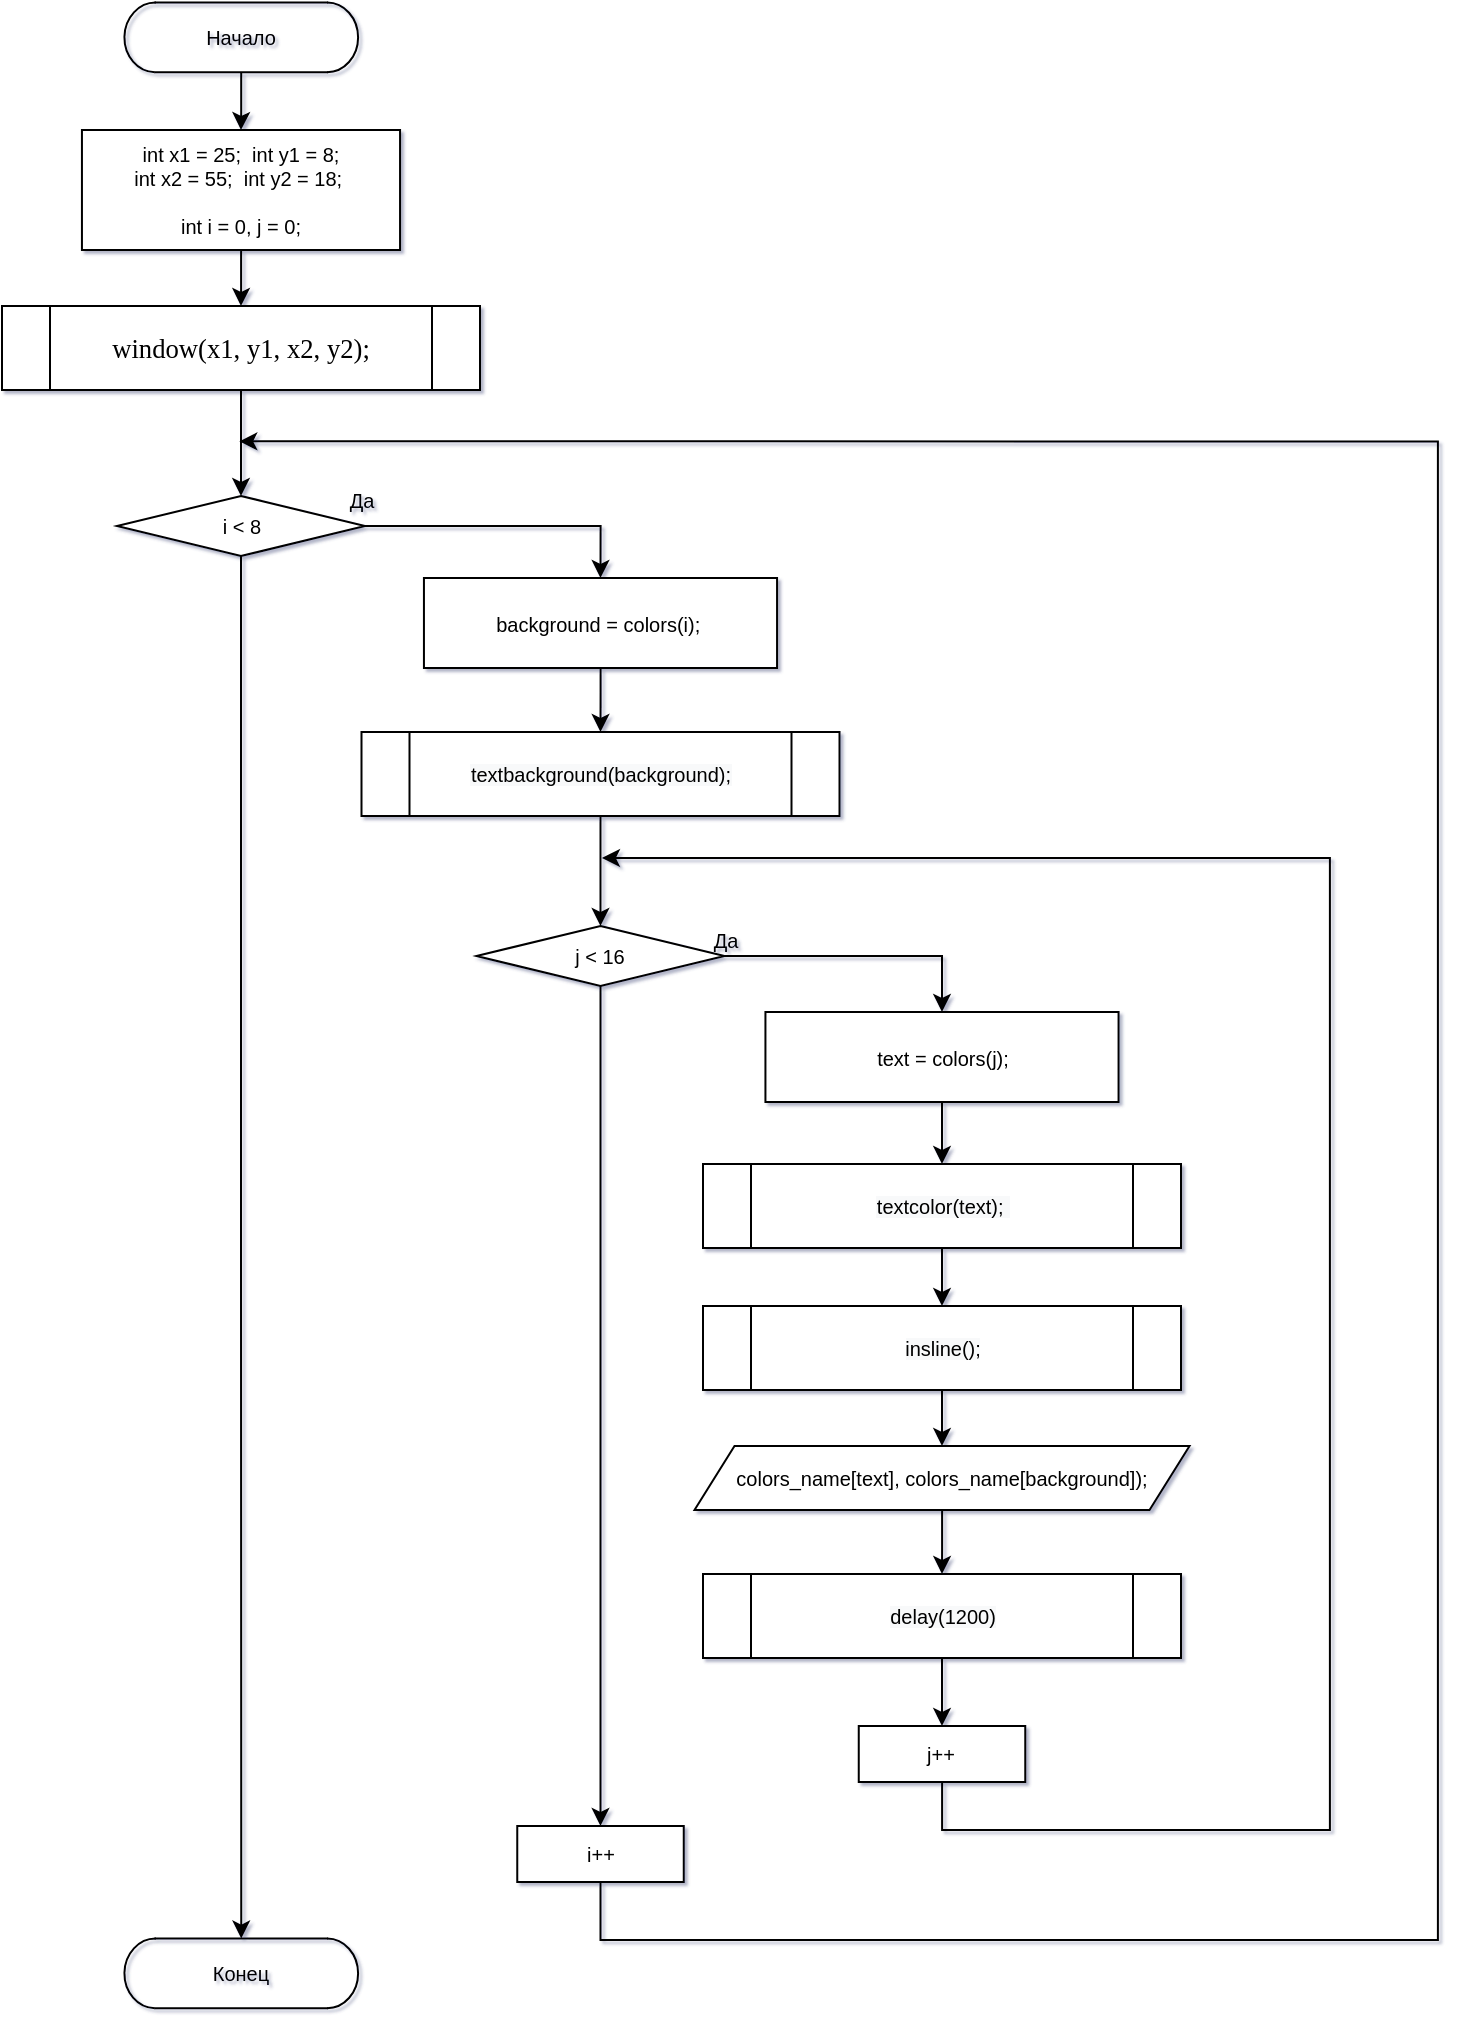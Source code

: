 <mxfile version="13.7.9" type="device"><diagram id="0DTteUPfKCmF6ZdmUh_R" name="Page-1"><mxGraphModel dx="1588" dy="822" grid="0" gridSize="10" guides="1" tooltips="1" connect="1" arrows="1" fold="1" page="1" pageScale="1" pageWidth="827" pageHeight="1169" math="0" shadow="1"><root><mxCell id="0"/><mxCell id="1" parent="0"/><mxCell id="zl488S9B5kpi-l80D35u-176" style="edgeStyle=orthogonalEdgeStyle;rounded=0;sketch=0;orthogonalLoop=1;jettySize=auto;html=1;entryX=0.5;entryY=0;entryDx=0;entryDy=0;shadow=0;endArrow=none;" parent="1" edge="1"><mxGeometry relative="1" as="geometry"><mxPoint x="374" y="1857.38" as="sourcePoint"/></mxGeometry></mxCell><mxCell id="pWyS_7PdkaVKd7LZLfIe-5" style="edgeStyle=orthogonalEdgeStyle;rounded=0;orthogonalLoop=1;jettySize=auto;html=1;entryX=0.5;entryY=0;entryDx=0;entryDy=0;endArrow=none;endFill=0;" parent="1" edge="1"><mxGeometry relative="1" as="geometry"><mxPoint x="526.92" y="4485" as="sourcePoint"/></mxGeometry></mxCell><mxCell id="vOtyQejZ2BpMLUY1EMYe-66" value="Конец" style="group;fontSize=10;align=center;verticalAlign=middle;" parent="1" vertex="1" connectable="0"><mxGeometry x="115.94" y="1051" width="117.11" height="35.38" as="geometry"/></mxCell><mxCell id="vOtyQejZ2BpMLUY1EMYe-67" value="" style="verticalLabelPosition=bottom;verticalAlign=middle;html=1;shape=mxgraph.basic.arc;startAngle=0;endAngle=0.5;shadow=0;gradientColor=none;fontSize=10;fontColor=#000000;align=center;" parent="vOtyQejZ2BpMLUY1EMYe-66" vertex="1"><mxGeometry x="86.114" y="0.29" width="30.996" height="34.799" as="geometry"/></mxCell><mxCell id="vOtyQejZ2BpMLUY1EMYe-68" value="" style="shape=partialRectangle;whiteSpace=wrap;html=1;left=0;right=0;fillColor=none;shadow=0;fontSize=10;fontColor=#000000;align=center;verticalAlign=middle;" parent="vOtyQejZ2BpMLUY1EMYe-66" vertex="1"><mxGeometry x="15.776" y="0.29" width="85.836" height="34.799" as="geometry"/></mxCell><mxCell id="vOtyQejZ2BpMLUY1EMYe-69" value="" style="verticalLabelPosition=bottom;verticalAlign=middle;html=1;shape=mxgraph.basic.arc;startAngle=0;endAngle=0.5;shadow=0;gradientColor=none;fontSize=10;fontColor=#000000;rotation=-179;align=center;" parent="vOtyQejZ2BpMLUY1EMYe-66" vertex="1"><mxGeometry x="0.278" y="0.29" width="30.996" height="34.799" as="geometry"/></mxCell><mxCell id="JJxcyFouEvptobeiT7WV-11" style="edgeStyle=orthogonalEdgeStyle;rounded=0;orthogonalLoop=1;jettySize=auto;html=1;entryX=0.5;entryY=0;entryDx=0;entryDy=0;" edge="1" parent="1" source="JJxcyFouEvptobeiT7WV-2" target="JJxcyFouEvptobeiT7WV-10"><mxGeometry relative="1" as="geometry"/></mxCell><mxCell id="JJxcyFouEvptobeiT7WV-2" value="&lt;p class=&quot;MsoNormal&quot; style=&quot;background: white&quot;&gt;&lt;span lang=&quot;EN-US&quot; style=&quot;font-size: 10pt ; font-family: &amp;#34;consolas&amp;#34;&quot;&gt;window(x1, y1, x2, y2);&lt;/span&gt;&lt;/p&gt;" style="shape=process;whiteSpace=wrap;html=1;backgroundOutline=1;fontSize=10;" vertex="1" parent="1"><mxGeometry x="55.0" y="235" width="239" height="42" as="geometry"/></mxCell><mxCell id="JJxcyFouEvptobeiT7WV-3" value="Начало" style="group;fontSize=10;align=center;verticalAlign=middle;" vertex="1" connectable="0" parent="1"><mxGeometry x="115.94" y="83" width="117.11" height="35.38" as="geometry"/></mxCell><mxCell id="JJxcyFouEvptobeiT7WV-4" value="" style="verticalLabelPosition=bottom;verticalAlign=middle;html=1;shape=mxgraph.basic.arc;startAngle=0;endAngle=0.5;shadow=0;gradientColor=none;fontSize=10;fontColor=#000000;align=center;" vertex="1" parent="JJxcyFouEvptobeiT7WV-3"><mxGeometry x="86.114" y="0.29" width="30.996" height="34.799" as="geometry"/></mxCell><mxCell id="JJxcyFouEvptobeiT7WV-5" value="" style="shape=partialRectangle;whiteSpace=wrap;html=1;left=0;right=0;fillColor=none;shadow=0;fontSize=10;fontColor=#000000;align=center;verticalAlign=middle;" vertex="1" parent="JJxcyFouEvptobeiT7WV-3"><mxGeometry x="15.776" y="0.29" width="85.836" height="34.799" as="geometry"/></mxCell><mxCell id="JJxcyFouEvptobeiT7WV-6" value="" style="verticalLabelPosition=bottom;verticalAlign=middle;html=1;shape=mxgraph.basic.arc;startAngle=0;endAngle=0.5;shadow=0;gradientColor=none;fontSize=10;fontColor=#000000;rotation=-179;align=center;" vertex="1" parent="JJxcyFouEvptobeiT7WV-3"><mxGeometry x="0.278" y="0.29" width="30.996" height="34.799" as="geometry"/></mxCell><mxCell id="JJxcyFouEvptobeiT7WV-9" style="edgeStyle=orthogonalEdgeStyle;rounded=0;orthogonalLoop=1;jettySize=auto;html=1;entryX=0.5;entryY=0;entryDx=0;entryDy=0;" edge="1" parent="1" source="JJxcyFouEvptobeiT7WV-7" target="JJxcyFouEvptobeiT7WV-2"><mxGeometry relative="1" as="geometry"/></mxCell><mxCell id="JJxcyFouEvptobeiT7WV-7" value="int x1 = 25;&amp;nbsp; int y1 = 8; &lt;br&gt;int x2 = 55;&amp;nbsp; int y2 = 18;&amp;nbsp;&lt;br&gt;&lt;br&gt;int i = 0, j = 0;" style="rounded=0;whiteSpace=wrap;html=1;fontSize=10;align=center;verticalAlign=middle;" vertex="1" parent="1"><mxGeometry x="94.97" y="147" width="159.06" height="60" as="geometry"/></mxCell><mxCell id="JJxcyFouEvptobeiT7WV-8" style="edgeStyle=orthogonalEdgeStyle;rounded=0;orthogonalLoop=1;jettySize=auto;html=1;entryX=0.5;entryY=0;entryDx=0;entryDy=0;" edge="1" parent="1" source="JJxcyFouEvptobeiT7WV-5" target="JJxcyFouEvptobeiT7WV-7"><mxGeometry relative="1" as="geometry"/></mxCell><mxCell id="JJxcyFouEvptobeiT7WV-13" style="edgeStyle=orthogonalEdgeStyle;rounded=0;orthogonalLoop=1;jettySize=auto;html=1;entryX=0.5;entryY=0;entryDx=0;entryDy=0;" edge="1" parent="1" source="JJxcyFouEvptobeiT7WV-10" target="JJxcyFouEvptobeiT7WV-12"><mxGeometry relative="1" as="geometry"/></mxCell><mxCell id="JJxcyFouEvptobeiT7WV-39" style="edgeStyle=orthogonalEdgeStyle;rounded=0;orthogonalLoop=1;jettySize=auto;html=1;entryX=0.5;entryY=0;entryDx=0;entryDy=0;" edge="1" parent="1" source="JJxcyFouEvptobeiT7WV-10" target="vOtyQejZ2BpMLUY1EMYe-68"><mxGeometry relative="1" as="geometry"/></mxCell><mxCell id="JJxcyFouEvptobeiT7WV-10" value="i &amp;lt; 8" style="rhombus;whiteSpace=wrap;html=1;fontSize=10;align=center;verticalAlign=middle;" vertex="1" parent="1"><mxGeometry x="112.5" y="330" width="124" height="30" as="geometry"/></mxCell><mxCell id="JJxcyFouEvptobeiT7WV-23" style="edgeStyle=orthogonalEdgeStyle;rounded=0;orthogonalLoop=1;jettySize=auto;html=1;entryX=0.5;entryY=0;entryDx=0;entryDy=0;" edge="1" parent="1" source="JJxcyFouEvptobeiT7WV-12" target="JJxcyFouEvptobeiT7WV-21"><mxGeometry relative="1" as="geometry"/></mxCell><mxCell id="JJxcyFouEvptobeiT7WV-12" value="background = colors(i);&amp;nbsp;" style="rounded=0;whiteSpace=wrap;html=1;fontSize=10;align=center;verticalAlign=middle;" vertex="1" parent="1"><mxGeometry x="265.97" y="371" width="176.56" height="45" as="geometry"/></mxCell><mxCell id="JJxcyFouEvptobeiT7WV-20" style="edgeStyle=orthogonalEdgeStyle;rounded=0;orthogonalLoop=1;jettySize=auto;html=1;entryX=0.5;entryY=0;entryDx=0;entryDy=0;" edge="1" parent="1" source="JJxcyFouEvptobeiT7WV-14" target="JJxcyFouEvptobeiT7WV-16"><mxGeometry relative="1" as="geometry"/></mxCell><mxCell id="JJxcyFouEvptobeiT7WV-36" style="edgeStyle=orthogonalEdgeStyle;rounded=0;orthogonalLoop=1;jettySize=auto;html=1;entryX=0.5;entryY=0;entryDx=0;entryDy=0;" edge="1" parent="1" source="JJxcyFouEvptobeiT7WV-14" target="JJxcyFouEvptobeiT7WV-34"><mxGeometry relative="1" as="geometry"><mxPoint x="354.25" y="991.833" as="targetPoint"/></mxGeometry></mxCell><mxCell id="JJxcyFouEvptobeiT7WV-14" value="j &amp;lt; 16" style="rhombus;whiteSpace=wrap;html=1;fontSize=10;align=center;verticalAlign=middle;" vertex="1" parent="1"><mxGeometry x="292.25" y="545" width="124" height="30" as="geometry"/></mxCell><mxCell id="JJxcyFouEvptobeiT7WV-26" style="edgeStyle=orthogonalEdgeStyle;rounded=0;orthogonalLoop=1;jettySize=auto;html=1;entryX=0.5;entryY=0;entryDx=0;entryDy=0;" edge="1" parent="1" source="JJxcyFouEvptobeiT7WV-16" target="JJxcyFouEvptobeiT7WV-25"><mxGeometry relative="1" as="geometry"/></mxCell><mxCell id="JJxcyFouEvptobeiT7WV-16" value="text = colors(j);" style="rounded=0;whiteSpace=wrap;html=1;fontSize=10;align=center;verticalAlign=middle;" vertex="1" parent="1"><mxGeometry x="436.72" y="588" width="176.56" height="45" as="geometry"/></mxCell><mxCell id="JJxcyFouEvptobeiT7WV-31" style="edgeStyle=orthogonalEdgeStyle;rounded=0;orthogonalLoop=1;jettySize=auto;html=1;entryX=0.5;entryY=0;entryDx=0;entryDy=0;" edge="1" parent="1" source="JJxcyFouEvptobeiT7WV-17" target="JJxcyFouEvptobeiT7WV-29"><mxGeometry relative="1" as="geometry"/></mxCell><mxCell id="JJxcyFouEvptobeiT7WV-17" value="colors_name[text], colors_name[background]);" style="shape=parallelogram;perimeter=parallelogramPerimeter;whiteSpace=wrap;html=1;fixedSize=1;fontSize=10;align=center;verticalAlign=middle;" vertex="1" parent="1"><mxGeometry x="401.25" y="805" width="247.51" height="32" as="geometry"/></mxCell><mxCell id="JJxcyFouEvptobeiT7WV-18" value="Да" style="text;html=1;strokeColor=none;fillColor=none;align=center;verticalAlign=middle;whiteSpace=wrap;rounded=0;fontSize=10;" vertex="1" parent="1"><mxGeometry x="215.22" y="323" width="40" height="17.49" as="geometry"/></mxCell><mxCell id="JJxcyFouEvptobeiT7WV-19" value="Да" style="text;html=1;strokeColor=none;fillColor=none;align=center;verticalAlign=middle;whiteSpace=wrap;rounded=0;fontSize=10;" vertex="1" parent="1"><mxGeometry x="396.72" y="543" width="40" height="17.49" as="geometry"/></mxCell><mxCell id="JJxcyFouEvptobeiT7WV-24" style="edgeStyle=orthogonalEdgeStyle;rounded=0;orthogonalLoop=1;jettySize=auto;html=1;entryX=0.5;entryY=0;entryDx=0;entryDy=0;" edge="1" parent="1" source="JJxcyFouEvptobeiT7WV-21" target="JJxcyFouEvptobeiT7WV-14"><mxGeometry relative="1" as="geometry"/></mxCell><mxCell id="JJxcyFouEvptobeiT7WV-21" value="&lt;p class=&quot;MsoNormal&quot; style=&quot;background: white&quot;&gt;&lt;span style=&quot;background-color: rgb(248 , 249 , 250)&quot;&gt;textbackground(background);&lt;/span&gt;&lt;br&gt;&lt;/p&gt;" style="shape=process;whiteSpace=wrap;html=1;backgroundOutline=1;fontSize=10;" vertex="1" parent="1"><mxGeometry x="234.75" y="448" width="239" height="42" as="geometry"/></mxCell><mxCell id="JJxcyFouEvptobeiT7WV-28" style="edgeStyle=orthogonalEdgeStyle;rounded=0;orthogonalLoop=1;jettySize=auto;html=1;entryX=0.5;entryY=0;entryDx=0;entryDy=0;" edge="1" parent="1" source="JJxcyFouEvptobeiT7WV-25" target="JJxcyFouEvptobeiT7WV-27"><mxGeometry relative="1" as="geometry"/></mxCell><mxCell id="JJxcyFouEvptobeiT7WV-25" value="&lt;p class=&quot;MsoNormal&quot; style=&quot;background: white&quot;&gt;&lt;span style=&quot;background-color: rgb(248 , 249 , 250)&quot;&gt;textcolor(text);&amp;nbsp;&lt;/span&gt;&lt;br&gt;&lt;/p&gt;" style="shape=process;whiteSpace=wrap;html=1;backgroundOutline=1;fontSize=10;" vertex="1" parent="1"><mxGeometry x="405.5" y="664" width="239" height="42" as="geometry"/></mxCell><mxCell id="JJxcyFouEvptobeiT7WV-30" style="edgeStyle=orthogonalEdgeStyle;rounded=0;orthogonalLoop=1;jettySize=auto;html=1;entryX=0.5;entryY=0;entryDx=0;entryDy=0;" edge="1" parent="1" source="JJxcyFouEvptobeiT7WV-27" target="JJxcyFouEvptobeiT7WV-17"><mxGeometry relative="1" as="geometry"/></mxCell><mxCell id="JJxcyFouEvptobeiT7WV-27" value="&lt;p class=&quot;MsoNormal&quot; style=&quot;background: white&quot;&gt;&lt;span style=&quot;background-color: rgb(248 , 249 , 250)&quot;&gt;insline();&lt;/span&gt;&lt;br&gt;&lt;/p&gt;" style="shape=process;whiteSpace=wrap;html=1;backgroundOutline=1;fontSize=10;" vertex="1" parent="1"><mxGeometry x="405.5" y="735" width="239" height="42" as="geometry"/></mxCell><mxCell id="JJxcyFouEvptobeiT7WV-32" style="edgeStyle=orthogonalEdgeStyle;rounded=0;orthogonalLoop=1;jettySize=auto;html=1;entryX=0.5;entryY=0;entryDx=0;entryDy=0;" edge="1" parent="1" source="JJxcyFouEvptobeiT7WV-29" target="JJxcyFouEvptobeiT7WV-33"><mxGeometry relative="1" as="geometry"><mxPoint x="525.0" y="939" as="targetPoint"/></mxGeometry></mxCell><mxCell id="JJxcyFouEvptobeiT7WV-29" value="&lt;p class=&quot;MsoNormal&quot; style=&quot;background: white&quot;&gt;&lt;span style=&quot;background-color: rgb(248 , 249 , 250)&quot;&gt;delay(1200)&lt;/span&gt;&lt;br&gt;&lt;/p&gt;" style="shape=process;whiteSpace=wrap;html=1;backgroundOutline=1;fontSize=10;" vertex="1" parent="1"><mxGeometry x="405.5" y="869" width="239" height="42" as="geometry"/></mxCell><mxCell id="JJxcyFouEvptobeiT7WV-35" style="edgeStyle=orthogonalEdgeStyle;rounded=0;orthogonalLoop=1;jettySize=auto;html=1;" edge="1" parent="1" source="JJxcyFouEvptobeiT7WV-33"><mxGeometry relative="1" as="geometry"><mxPoint x="354.97" y="511" as="targetPoint"/><Array as="points"><mxPoint x="524.97" y="997"/><mxPoint x="718.97" y="997"/><mxPoint x="718.97" y="511"/></Array></mxGeometry></mxCell><mxCell id="JJxcyFouEvptobeiT7WV-33" value="j++" style="rounded=0;whiteSpace=wrap;html=1;fontSize=10;align=center;verticalAlign=middle;" vertex="1" parent="1"><mxGeometry x="483.38" y="945" width="83.25" height="28" as="geometry"/></mxCell><mxCell id="JJxcyFouEvptobeiT7WV-38" style="edgeStyle=orthogonalEdgeStyle;rounded=0;orthogonalLoop=1;jettySize=auto;html=1;" edge="1" parent="1" source="JJxcyFouEvptobeiT7WV-34"><mxGeometry relative="1" as="geometry"><mxPoint x="173.637" y="302.667" as="targetPoint"/><Array as="points"><mxPoint x="353.97" y="1052"/><mxPoint x="772.97" y="1052"/><mxPoint x="772.97" y="303"/></Array></mxGeometry></mxCell><mxCell id="JJxcyFouEvptobeiT7WV-34" value="i++" style="rounded=0;whiteSpace=wrap;html=1;fontSize=10;align=center;verticalAlign=middle;" vertex="1" parent="1"><mxGeometry x="312.63" y="995" width="83.25" height="28" as="geometry"/></mxCell></root></mxGraphModel></diagram></mxfile>
